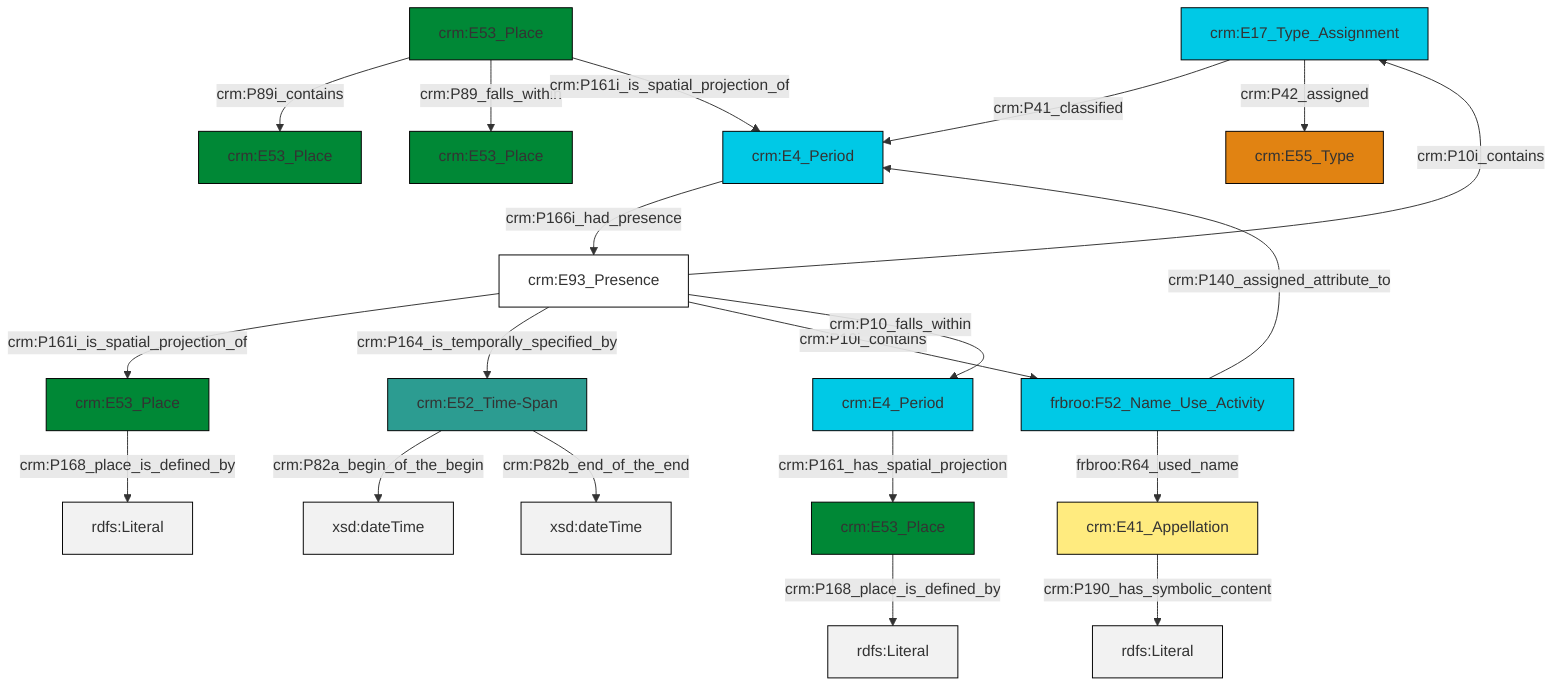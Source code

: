 graph TD
classDef Literal fill:#f2f2f2,stroke:#000000;
classDef CRM_Entity fill:#FFFFFF,stroke:#000000;
classDef Temporal_Entity fill:#00C9E6, stroke:#000000;
classDef Type fill:#E18312, stroke:#000000;
classDef Time-Span fill:#2C9C91, stroke:#000000;
classDef Appellation fill:#FFEB7F, stroke:#000000;
classDef Place fill:#008836, stroke:#000000;
classDef Persistent_Item fill:#B266B2, stroke:#000000;
classDef Conceptual_Object fill:#FFD700, stroke:#000000;
classDef Physical_Thing fill:#D2B48C, stroke:#000000;
classDef Actor fill:#f58aad, stroke:#000000;
classDef PC_Classes fill:#4ce600, stroke:#000000;
classDef Multi fill:#cccccc,stroke:#000000;

4["crm:E17_Type_Assignment"]:::Temporal_Entity -->|crm:P41_classified| 5["crm:E4_Period"]:::Temporal_Entity
4["crm:E17_Type_Assignment"]:::Temporal_Entity -->|crm:P42_assigned| 8["crm:E55_Type"]:::Type
9["crm:E53_Place"]:::Place -->|crm:P89i_contains| 6["crm:E53_Place"]:::Place
10["frbroo:F52_Name_Use_Activity"]:::Temporal_Entity -->|frbroo:R64_used_name| 11["crm:E41_Appellation"]:::Appellation
11["crm:E41_Appellation"]:::Appellation -->|crm:P190_has_symbolic_content| 12[rdfs:Literal]:::Literal
10["frbroo:F52_Name_Use_Activity"]:::Temporal_Entity -->|crm:P140_assigned_attribute_to| 5["crm:E4_Period"]:::Temporal_Entity
15["crm:E53_Place"]:::Place -->|crm:P168_place_is_defined_by| 16[rdfs:Literal]:::Literal
17["crm:E93_Presence"]:::CRM_Entity -->|crm:P161i_is_spatial_projection_of| 18["crm:E53_Place"]:::Place
17["crm:E93_Presence"]:::CRM_Entity -->|crm:P10i_contains| 4["crm:E17_Type_Assignment"]:::Temporal_Entity
5["crm:E4_Period"]:::Temporal_Entity -->|crm:P166i_had_presence| 17["crm:E93_Presence"]:::CRM_Entity
17["crm:E93_Presence"]:::CRM_Entity -->|crm:P164_is_temporally_specified_by| 13["crm:E52_Time-Span"]:::Time-Span
9["crm:E53_Place"]:::Place -->|crm:P89_falls_within| 2["crm:E53_Place"]:::Place
9["crm:E53_Place"]:::Place -->|crm:P161i_is_spatial_projection_of| 5["crm:E4_Period"]:::Temporal_Entity
0["crm:E4_Period"]:::Temporal_Entity -->|crm:P161_has_spatial_projection| 15["crm:E53_Place"]:::Place
18["crm:E53_Place"]:::Place -->|crm:P168_place_is_defined_by| 24[rdfs:Literal]:::Literal
17["crm:E93_Presence"]:::CRM_Entity -->|crm:P10i_contains| 10["frbroo:F52_Name_Use_Activity"]:::Temporal_Entity
17["crm:E93_Presence"]:::CRM_Entity -->|crm:P10_falls_within| 0["crm:E4_Period"]:::Temporal_Entity
13["crm:E52_Time-Span"]:::Time-Span -->|crm:P82a_begin_of_the_begin| 27[xsd:dateTime]:::Literal
13["crm:E52_Time-Span"]:::Time-Span -->|crm:P82b_end_of_the_end| 29[xsd:dateTime]:::Literal
